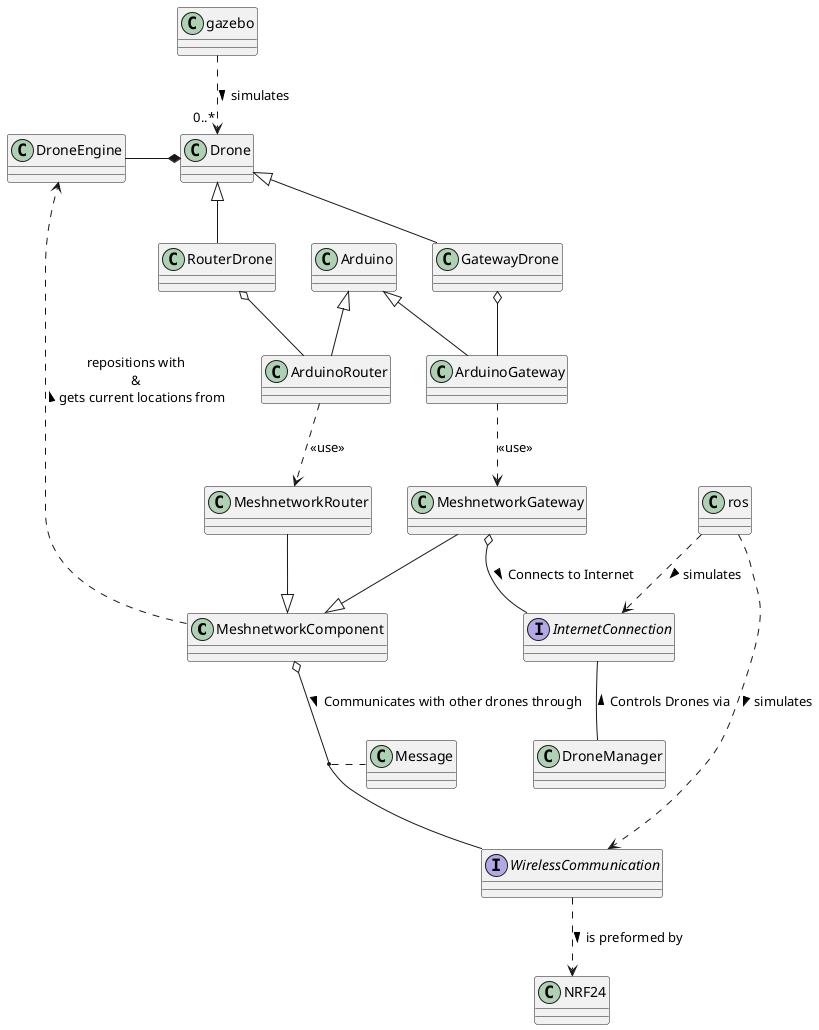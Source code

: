 @startuml

class MeshnetworkComponent
class MeshnetworkGateway
class MeshnetworkRouter

MeshnetworkGateway      --|> MeshnetworkComponent
MeshnetworkRouter --|> MeshnetworkComponent

interface WirelessCommunication
interface InternetConnection

MeshnetworkGateway o-- InternetConnection : Connects to Internet >
MeshnetworkComponent o-- WirelessCommunication : Communicates with other drones through >

(MeshnetworkComponent, WirelessCommunication) .. Message

class DroneManager

DroneManager -up- InternetConnection : Controls Drones via >

class Arduino
class ArduinoRouter
class ArduinoGateway

ArduinoRouter -up-|> Arduino
ArduinoGateway      -up-|> Arduino

ArduinoRouter ..> MeshnetworkRouter : <<use>>
ArduinoGateway      ..> MeshnetworkGateway : <<use>>

class NRF24

WirelessCommunication ..> NRF24 : is preformed by >

class Drone
class RouterDrone
class GatewayDrone

RouterDrone     -up-|> Drone
GatewayDrone    -up-|> Drone

RouterDrone o-- ArduinoRouter
GatewayDrone o-- ArduinoGateway

class DroneEngine

Drone *-left- DroneEngine 
MeshnetworkComponent ..> DroneEngine : repositions with\n & \n gets current locations from >

class ros

ros ...> WirelessCommunication : simulates >
ros ..> InternetConnection : simulates >

class gazebo

gazebo ..> "0..*" Drone : simulates >


@enduml